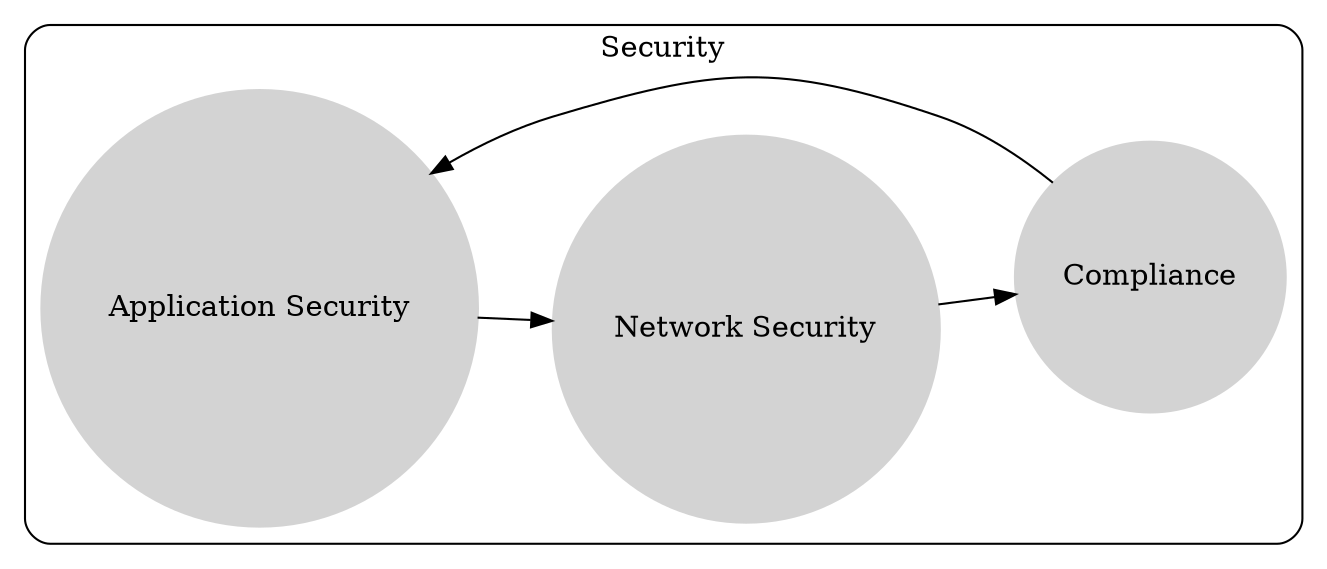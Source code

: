 digraph SaaS_Architecture {
    rankdir=LR;
    node [shape=circle, style=filled, color=lightgrey];

    subgraph cluster5 {
        label = "Security";
        style=rounded;
        AppSecurity [label="Application Security"];
        NetworkSecurity [label="Network Security"];
        Compliance [label="Compliance"];
    }

    AppSecurity -> NetworkSecurity;
    NetworkSecurity -> Compliance;
    Compliance -> AppSecurity;

}


